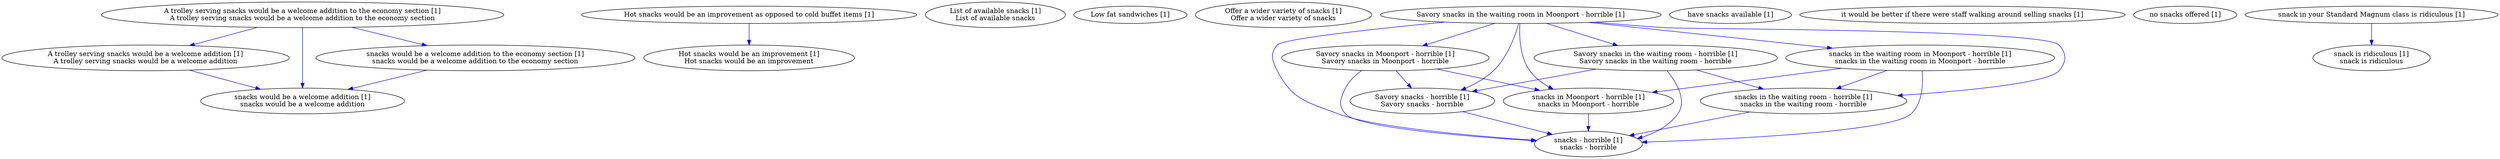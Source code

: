 digraph collapsedGraph {
"A trolley serving snacks would be a welcome addition to the economy section [1]\nA trolley serving snacks would be a welcome addition to the economy section""A trolley serving snacks would be a welcome addition [1]\nA trolley serving snacks would be a welcome addition""snacks would be a welcome addition [1]\nsnacks would be a welcome addition""snacks would be a welcome addition to the economy section [1]\nsnacks would be a welcome addition to the economy section""Hot snacks would be an improvement as opposed to cold buffet items [1]""Hot snacks would be an improvement [1]\nHot snacks would be an improvement""List of available snacks [1]\nList of available snacks""Low fat sandwiches [1]""Offer a wider variety of snacks [1]\nOffer a wider variety of snacks""Savory snacks in the waiting room in Moonport - horrible [1]""Savory snacks in Moonport - horrible [1]\nSavory snacks in Moonport - horrible""Savory snacks - horrible [1]\nSavory snacks - horrible""snacks - horrible [1]\nsnacks - horrible""snacks in Moonport - horrible [1]\nsnacks in Moonport - horrible""Savory snacks in the waiting room - horrible [1]\nSavory snacks in the waiting room - horrible""snacks in the waiting room - horrible [1]\nsnacks in the waiting room - horrible""snacks in the waiting room in Moonport - horrible [1]\nsnacks in the waiting room in Moonport - horrible""have snacks available [1]""it would be better if there were staff walking around selling snacks [1]""no snacks offered [1]""snack in your Standard Magnum class is ridiculous [1]""snack is ridiculous [1]\nsnack is ridiculous""A trolley serving snacks would be a welcome addition to the economy section [1]\nA trolley serving snacks would be a welcome addition to the economy section" -> "A trolley serving snacks would be a welcome addition [1]\nA trolley serving snacks would be a welcome addition" [color=blue]
"A trolley serving snacks would be a welcome addition [1]\nA trolley serving snacks would be a welcome addition" -> "snacks would be a welcome addition [1]\nsnacks would be a welcome addition" [color=blue]
"A trolley serving snacks would be a welcome addition to the economy section [1]\nA trolley serving snacks would be a welcome addition to the economy section" -> "snacks would be a welcome addition to the economy section [1]\nsnacks would be a welcome addition to the economy section" [color=blue]
"snacks would be a welcome addition to the economy section [1]\nsnacks would be a welcome addition to the economy section" -> "snacks would be a welcome addition [1]\nsnacks would be a welcome addition" [color=blue]
"A trolley serving snacks would be a welcome addition to the economy section [1]\nA trolley serving snacks would be a welcome addition to the economy section" -> "snacks would be a welcome addition [1]\nsnacks would be a welcome addition" [color=blue]
"Hot snacks would be an improvement as opposed to cold buffet items [1]" -> "Hot snacks would be an improvement [1]\nHot snacks would be an improvement" [color=blue]
"Savory snacks in the waiting room in Moonport - horrible [1]" -> "Savory snacks in Moonport - horrible [1]\nSavory snacks in Moonport - horrible" [color=blue]
"Savory snacks in Moonport - horrible [1]\nSavory snacks in Moonport - horrible" -> "Savory snacks - horrible [1]\nSavory snacks - horrible" [color=blue]
"Savory snacks - horrible [1]\nSavory snacks - horrible" -> "snacks - horrible [1]\nsnacks - horrible" [color=blue]
"Savory snacks in Moonport - horrible [1]\nSavory snacks in Moonport - horrible" -> "snacks in Moonport - horrible [1]\nsnacks in Moonport - horrible" [color=blue]
"snacks in Moonport - horrible [1]\nsnacks in Moonport - horrible" -> "snacks - horrible [1]\nsnacks - horrible" [color=blue]
"Savory snacks in the waiting room in Moonport - horrible [1]" -> "Savory snacks in the waiting room - horrible [1]\nSavory snacks in the waiting room - horrible" [color=blue]
"Savory snacks in the waiting room - horrible [1]\nSavory snacks in the waiting room - horrible" -> "Savory snacks - horrible [1]\nSavory snacks - horrible" [color=blue]
"Savory snacks in the waiting room - horrible [1]\nSavory snacks in the waiting room - horrible" -> "snacks in the waiting room - horrible [1]\nsnacks in the waiting room - horrible" [color=blue]
"snacks in the waiting room - horrible [1]\nsnacks in the waiting room - horrible" -> "snacks - horrible [1]\nsnacks - horrible" [color=blue]
"Savory snacks in the waiting room in Moonport - horrible [1]" -> "snacks in the waiting room in Moonport - horrible [1]\nsnacks in the waiting room in Moonport - horrible" [color=blue]
"snacks in the waiting room in Moonport - horrible [1]\nsnacks in the waiting room in Moonport - horrible" -> "snacks in Moonport - horrible [1]\nsnacks in Moonport - horrible" [color=blue]
"snacks in the waiting room in Moonport - horrible [1]\nsnacks in the waiting room in Moonport - horrible" -> "snacks in the waiting room - horrible [1]\nsnacks in the waiting room - horrible" [color=blue]
"Savory snacks in the waiting room in Moonport - horrible [1]" -> "Savory snacks - horrible [1]\nSavory snacks - horrible" [color=blue]
"Savory snacks in the waiting room in Moonport - horrible [1]" -> "snacks in Moonport - horrible [1]\nsnacks in Moonport - horrible" [color=blue]
"Savory snacks in the waiting room in Moonport - horrible [1]" -> "snacks in the waiting room - horrible [1]\nsnacks in the waiting room - horrible" [color=blue]
"Savory snacks in Moonport - horrible [1]\nSavory snacks in Moonport - horrible" -> "snacks - horrible [1]\nsnacks - horrible" [color=blue]
"Savory snacks in the waiting room - horrible [1]\nSavory snacks in the waiting room - horrible" -> "snacks - horrible [1]\nsnacks - horrible" [color=blue]
"snacks in the waiting room in Moonport - horrible [1]\nsnacks in the waiting room in Moonport - horrible" -> "snacks - horrible [1]\nsnacks - horrible" [color=blue]
"Savory snacks in the waiting room in Moonport - horrible [1]" -> "snacks - horrible [1]\nsnacks - horrible" [color=blue]
"snack in your Standard Magnum class is ridiculous [1]" -> "snack is ridiculous [1]\nsnack is ridiculous" [color=blue]
}
